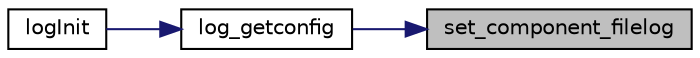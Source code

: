 digraph "set_component_filelog"
{
 // LATEX_PDF_SIZE
  edge [fontname="Helvetica",fontsize="10",labelfontname="Helvetica",labelfontsize="10"];
  node [fontname="Helvetica",fontsize="10",shape=record];
  rankdir="RL";
  Node1 [label="set_component_filelog",height=0.2,width=0.4,color="black", fillcolor="grey75", style="filled", fontcolor="black",tooltip=" "];
  Node1 -> Node2 [dir="back",color="midnightblue",fontsize="10",style="solid",fontname="Helvetica"];
  Node2 [label="log_getconfig",height=0.2,width=0.4,color="black", fillcolor="white", style="filled",URL="$log_8c.html#a262c510419b4cd830e43bac6409dbd3e",tooltip=" "];
  Node2 -> Node3 [dir="back",color="midnightblue",fontsize="10",style="solid",fontname="Helvetica"];
  Node3 [label="logInit",height=0.2,width=0.4,color="black", fillcolor="white", style="filled",URL="$log_8c.html#a473f077587043f38cc55f81e385c4f7f",tooltip=" "];
}
